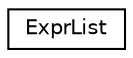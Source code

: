 digraph "Graphical Class Hierarchy"
{
 // LATEX_PDF_SIZE
  edge [fontname="Helvetica",fontsize="10",labelfontname="Helvetica",labelfontsize="10"];
  node [fontname="Helvetica",fontsize="10",shape=record];
  rankdir="LR";
  Node0 [label="ExprList",height=0.2,width=0.4,color="black", fillcolor="white", style="filled",URL="$db/d1b/sqlite3_8c.html#d5/d5c/structExprList",tooltip=" "];
}
